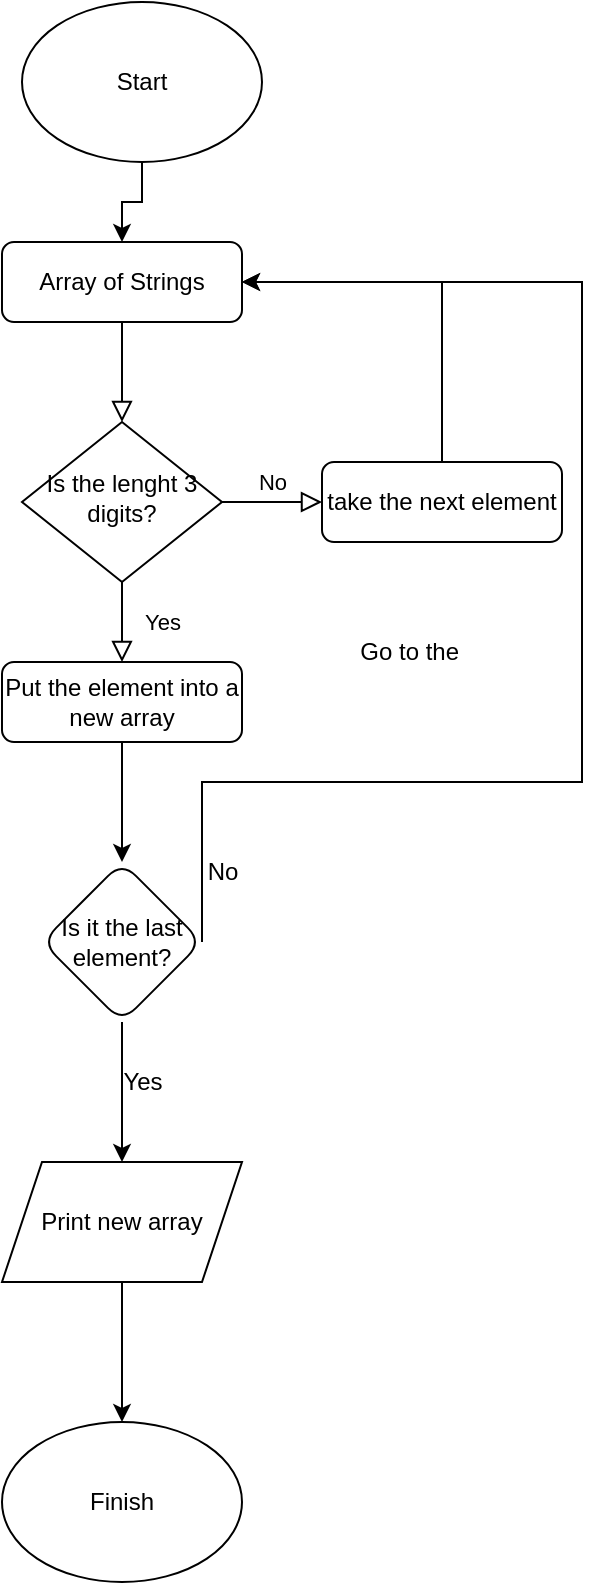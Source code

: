 <mxfile version="20.8.10" type="device"><diagram id="C5RBs43oDa-KdzZeNtuy" name="Page-1"><mxGraphModel dx="880" dy="452" grid="1" gridSize="10" guides="1" tooltips="1" connect="1" arrows="1" fold="1" page="1" pageScale="1" pageWidth="827" pageHeight="1169" math="0" shadow="0"><root><mxCell id="WIyWlLk6GJQsqaUBKTNV-0"/><mxCell id="WIyWlLk6GJQsqaUBKTNV-1" parent="WIyWlLk6GJQsqaUBKTNV-0"/><mxCell id="WIyWlLk6GJQsqaUBKTNV-2" value="" style="rounded=0;html=1;jettySize=auto;orthogonalLoop=1;fontSize=11;endArrow=block;endFill=0;endSize=8;strokeWidth=1;shadow=0;labelBackgroundColor=none;edgeStyle=orthogonalEdgeStyle;" parent="WIyWlLk6GJQsqaUBKTNV-1" source="WIyWlLk6GJQsqaUBKTNV-3" target="WIyWlLk6GJQsqaUBKTNV-6" edge="1"><mxGeometry relative="1" as="geometry"/></mxCell><mxCell id="WIyWlLk6GJQsqaUBKTNV-3" value="Array of Strings" style="rounded=1;whiteSpace=wrap;html=1;fontSize=12;glass=0;strokeWidth=1;shadow=0;" parent="WIyWlLk6GJQsqaUBKTNV-1" vertex="1"><mxGeometry x="300" y="150" width="120" height="40" as="geometry"/></mxCell><mxCell id="WIyWlLk6GJQsqaUBKTNV-4" value="Yes" style="rounded=0;html=1;jettySize=auto;orthogonalLoop=1;fontSize=11;endArrow=block;endFill=0;endSize=8;strokeWidth=1;shadow=0;labelBackgroundColor=none;edgeStyle=orthogonalEdgeStyle;" parent="WIyWlLk6GJQsqaUBKTNV-1" source="WIyWlLk6GJQsqaUBKTNV-6" edge="1"><mxGeometry y="20" relative="1" as="geometry"><mxPoint as="offset"/><mxPoint x="360" y="360" as="targetPoint"/></mxGeometry></mxCell><mxCell id="WIyWlLk6GJQsqaUBKTNV-5" value="No" style="edgeStyle=orthogonalEdgeStyle;rounded=0;html=1;jettySize=auto;orthogonalLoop=1;fontSize=11;endArrow=block;endFill=0;endSize=8;strokeWidth=1;shadow=0;labelBackgroundColor=none;" parent="WIyWlLk6GJQsqaUBKTNV-1" source="WIyWlLk6GJQsqaUBKTNV-6" target="WIyWlLk6GJQsqaUBKTNV-7" edge="1"><mxGeometry y="10" relative="1" as="geometry"><mxPoint as="offset"/></mxGeometry></mxCell><mxCell id="WIyWlLk6GJQsqaUBKTNV-6" value="Is the lenght 3 digits?" style="rhombus;whiteSpace=wrap;html=1;shadow=0;fontFamily=Helvetica;fontSize=12;align=center;strokeWidth=1;spacing=6;spacingTop=-4;" parent="WIyWlLk6GJQsqaUBKTNV-1" vertex="1"><mxGeometry x="310" y="240" width="100" height="80" as="geometry"/></mxCell><mxCell id="k67bRPHNzSD_aUHOrBx3-2" style="edgeStyle=orthogonalEdgeStyle;rounded=0;orthogonalLoop=1;jettySize=auto;html=1;exitX=0.5;exitY=0;exitDx=0;exitDy=0;entryX=1;entryY=0.5;entryDx=0;entryDy=0;" edge="1" parent="WIyWlLk6GJQsqaUBKTNV-1" source="WIyWlLk6GJQsqaUBKTNV-7" target="WIyWlLk6GJQsqaUBKTNV-3"><mxGeometry relative="1" as="geometry"><mxPoint x="520" y="160" as="targetPoint"/></mxGeometry></mxCell><mxCell id="WIyWlLk6GJQsqaUBKTNV-7" value="take the next element" style="rounded=1;whiteSpace=wrap;html=1;fontSize=12;glass=0;strokeWidth=1;shadow=0;" parent="WIyWlLk6GJQsqaUBKTNV-1" vertex="1"><mxGeometry x="460" y="260" width="120" height="40" as="geometry"/></mxCell><mxCell id="k67bRPHNzSD_aUHOrBx3-10" value="" style="edgeStyle=orthogonalEdgeStyle;rounded=0;orthogonalLoop=1;jettySize=auto;html=1;" edge="1" parent="WIyWlLk6GJQsqaUBKTNV-1" source="WIyWlLk6GJQsqaUBKTNV-12" target="k67bRPHNzSD_aUHOrBx3-9"><mxGeometry relative="1" as="geometry"/></mxCell><mxCell id="WIyWlLk6GJQsqaUBKTNV-12" value="Put the element into a new array" style="rounded=1;whiteSpace=wrap;html=1;fontSize=12;glass=0;strokeWidth=1;shadow=0;" parent="WIyWlLk6GJQsqaUBKTNV-1" vertex="1"><mxGeometry x="300" y="360" width="120" height="40" as="geometry"/></mxCell><mxCell id="k67bRPHNzSD_aUHOrBx3-20" value="" style="edgeStyle=orthogonalEdgeStyle;rounded=0;orthogonalLoop=1;jettySize=auto;html=1;" edge="1" parent="WIyWlLk6GJQsqaUBKTNV-1" source="k67bRPHNzSD_aUHOrBx3-3" target="k67bRPHNzSD_aUHOrBx3-19"><mxGeometry relative="1" as="geometry"/></mxCell><mxCell id="k67bRPHNzSD_aUHOrBx3-3" value="Print new array" style="shape=parallelogram;perimeter=parallelogramPerimeter;whiteSpace=wrap;html=1;fixedSize=1;" vertex="1" parent="WIyWlLk6GJQsqaUBKTNV-1"><mxGeometry x="300" y="610" width="120" height="60" as="geometry"/></mxCell><mxCell id="k67bRPHNzSD_aUHOrBx3-7" value="Go to the&amp;nbsp;" style="text;html=1;align=center;verticalAlign=middle;resizable=0;points=[];autosize=1;strokeColor=none;fillColor=none;" vertex="1" parent="WIyWlLk6GJQsqaUBKTNV-1"><mxGeometry x="465" y="340" width="80" height="30" as="geometry"/></mxCell><mxCell id="k67bRPHNzSD_aUHOrBx3-11" style="edgeStyle=orthogonalEdgeStyle;rounded=0;orthogonalLoop=1;jettySize=auto;html=1;exitX=0.5;exitY=1;exitDx=0;exitDy=0;entryX=0.5;entryY=0;entryDx=0;entryDy=0;" edge="1" parent="WIyWlLk6GJQsqaUBKTNV-1" source="k67bRPHNzSD_aUHOrBx3-9" target="k67bRPHNzSD_aUHOrBx3-3"><mxGeometry relative="1" as="geometry"/></mxCell><mxCell id="k67bRPHNzSD_aUHOrBx3-14" style="edgeStyle=orthogonalEdgeStyle;rounded=0;orthogonalLoop=1;jettySize=auto;html=1;exitX=1;exitY=0.5;exitDx=0;exitDy=0;" edge="1" parent="WIyWlLk6GJQsqaUBKTNV-1" source="k67bRPHNzSD_aUHOrBx3-9" target="WIyWlLk6GJQsqaUBKTNV-3"><mxGeometry relative="1" as="geometry"><mxPoint x="620" y="170" as="targetPoint"/><Array as="points"><mxPoint x="400" y="420"/><mxPoint x="590" y="420"/><mxPoint x="590" y="170"/></Array></mxGeometry></mxCell><mxCell id="k67bRPHNzSD_aUHOrBx3-9" value="Is it the last element?" style="rhombus;whiteSpace=wrap;html=1;rounded=1;glass=0;strokeWidth=1;shadow=0;" vertex="1" parent="WIyWlLk6GJQsqaUBKTNV-1"><mxGeometry x="320" y="460" width="80" height="80" as="geometry"/></mxCell><mxCell id="k67bRPHNzSD_aUHOrBx3-12" value="Yes" style="text;html=1;align=center;verticalAlign=middle;resizable=0;points=[];autosize=1;strokeColor=none;fillColor=none;" vertex="1" parent="WIyWlLk6GJQsqaUBKTNV-1"><mxGeometry x="350" y="555" width="40" height="30" as="geometry"/></mxCell><mxCell id="k67bRPHNzSD_aUHOrBx3-16" value="No" style="text;html=1;align=center;verticalAlign=middle;resizable=0;points=[];autosize=1;strokeColor=none;fillColor=none;" vertex="1" parent="WIyWlLk6GJQsqaUBKTNV-1"><mxGeometry x="390" y="450" width="40" height="30" as="geometry"/></mxCell><mxCell id="k67bRPHNzSD_aUHOrBx3-18" value="" style="edgeStyle=orthogonalEdgeStyle;rounded=0;orthogonalLoop=1;jettySize=auto;html=1;" edge="1" parent="WIyWlLk6GJQsqaUBKTNV-1" source="k67bRPHNzSD_aUHOrBx3-17" target="WIyWlLk6GJQsqaUBKTNV-3"><mxGeometry relative="1" as="geometry"/></mxCell><mxCell id="k67bRPHNzSD_aUHOrBx3-17" value="Start" style="ellipse;whiteSpace=wrap;html=1;rounded=1;glass=0;strokeWidth=1;shadow=0;" vertex="1" parent="WIyWlLk6GJQsqaUBKTNV-1"><mxGeometry x="310" y="30" width="120" height="80" as="geometry"/></mxCell><mxCell id="k67bRPHNzSD_aUHOrBx3-19" value="Finish" style="ellipse;whiteSpace=wrap;html=1;" vertex="1" parent="WIyWlLk6GJQsqaUBKTNV-1"><mxGeometry x="300" y="740" width="120" height="80" as="geometry"/></mxCell></root></mxGraphModel></diagram></mxfile>